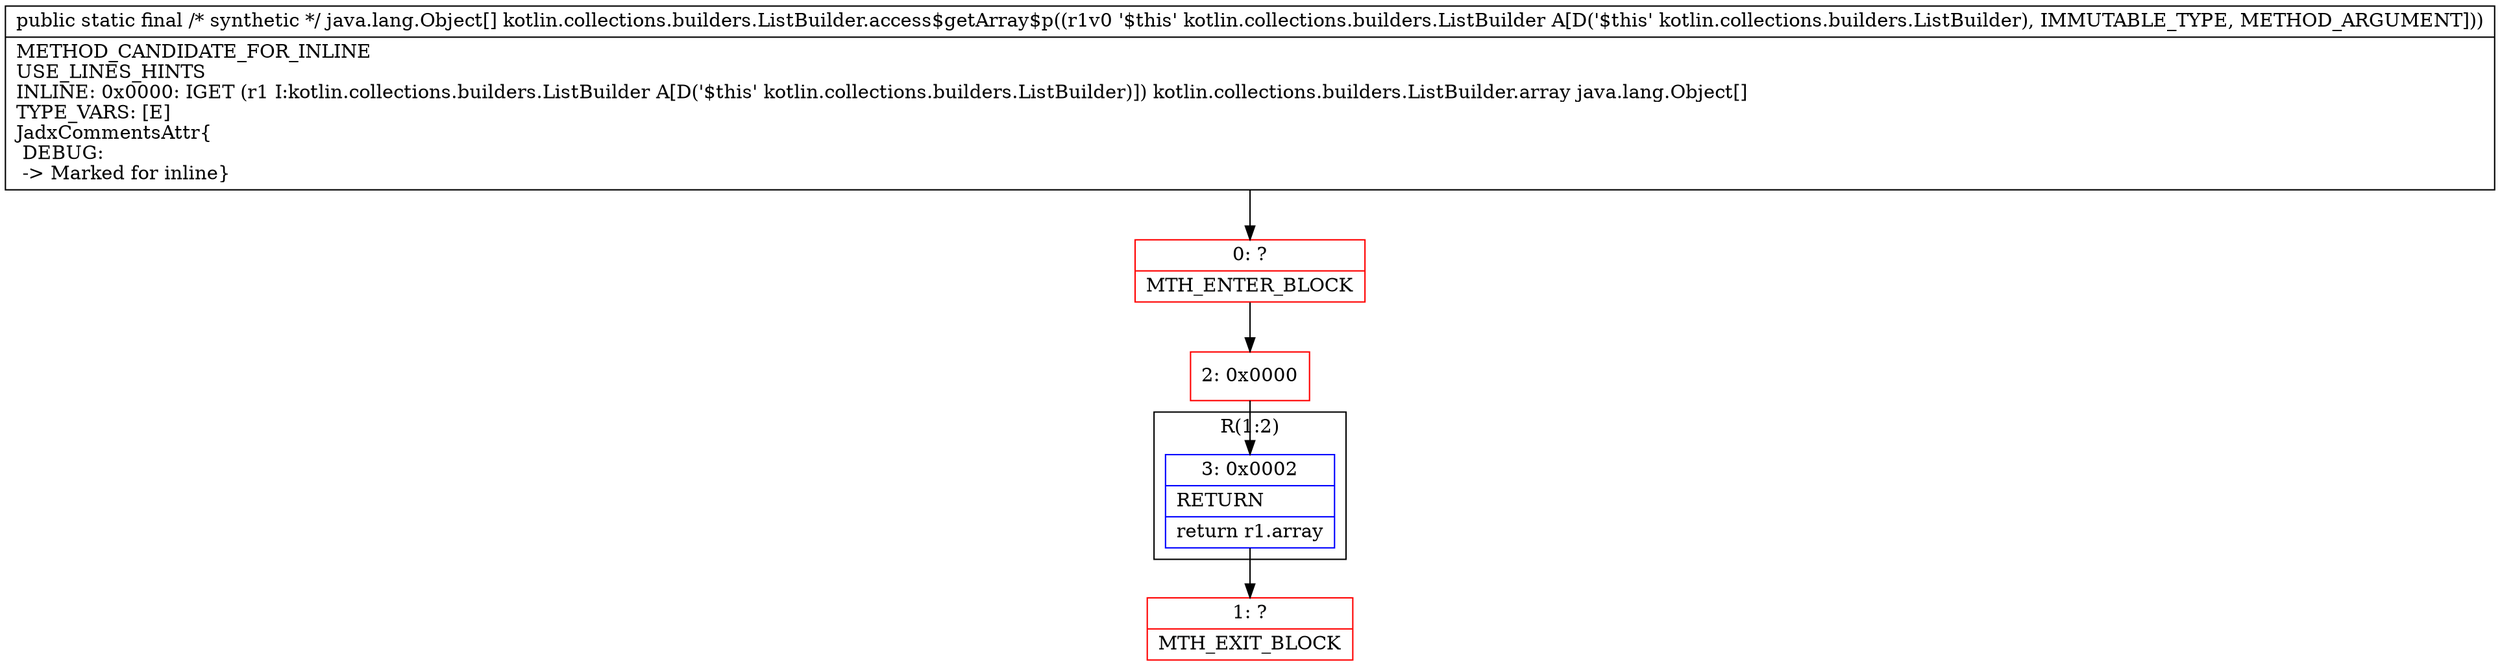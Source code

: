 digraph "CFG forkotlin.collections.builders.ListBuilder.access$getArray$p(Lkotlin\/collections\/builders\/ListBuilder;)[Ljava\/lang\/Object;" {
subgraph cluster_Region_512167252 {
label = "R(1:2)";
node [shape=record,color=blue];
Node_3 [shape=record,label="{3\:\ 0x0002|RETURN\l|return r1.array\l}"];
}
Node_0 [shape=record,color=red,label="{0\:\ ?|MTH_ENTER_BLOCK\l}"];
Node_2 [shape=record,color=red,label="{2\:\ 0x0000}"];
Node_1 [shape=record,color=red,label="{1\:\ ?|MTH_EXIT_BLOCK\l}"];
MethodNode[shape=record,label="{public static final \/* synthetic *\/ java.lang.Object[] kotlin.collections.builders.ListBuilder.access$getArray$p((r1v0 '$this' kotlin.collections.builders.ListBuilder A[D('$this' kotlin.collections.builders.ListBuilder), IMMUTABLE_TYPE, METHOD_ARGUMENT]))  | METHOD_CANDIDATE_FOR_INLINE\lUSE_LINES_HINTS\lINLINE: 0x0000: IGET  (r1 I:kotlin.collections.builders.ListBuilder A[D('$this' kotlin.collections.builders.ListBuilder)]) kotlin.collections.builders.ListBuilder.array java.lang.Object[]\lTYPE_VARS: [E]\lJadxCommentsAttr\{\l DEBUG: \l \-\> Marked for inline\}\l}"];
MethodNode -> Node_0;Node_3 -> Node_1;
Node_0 -> Node_2;
Node_2 -> Node_3;
}

